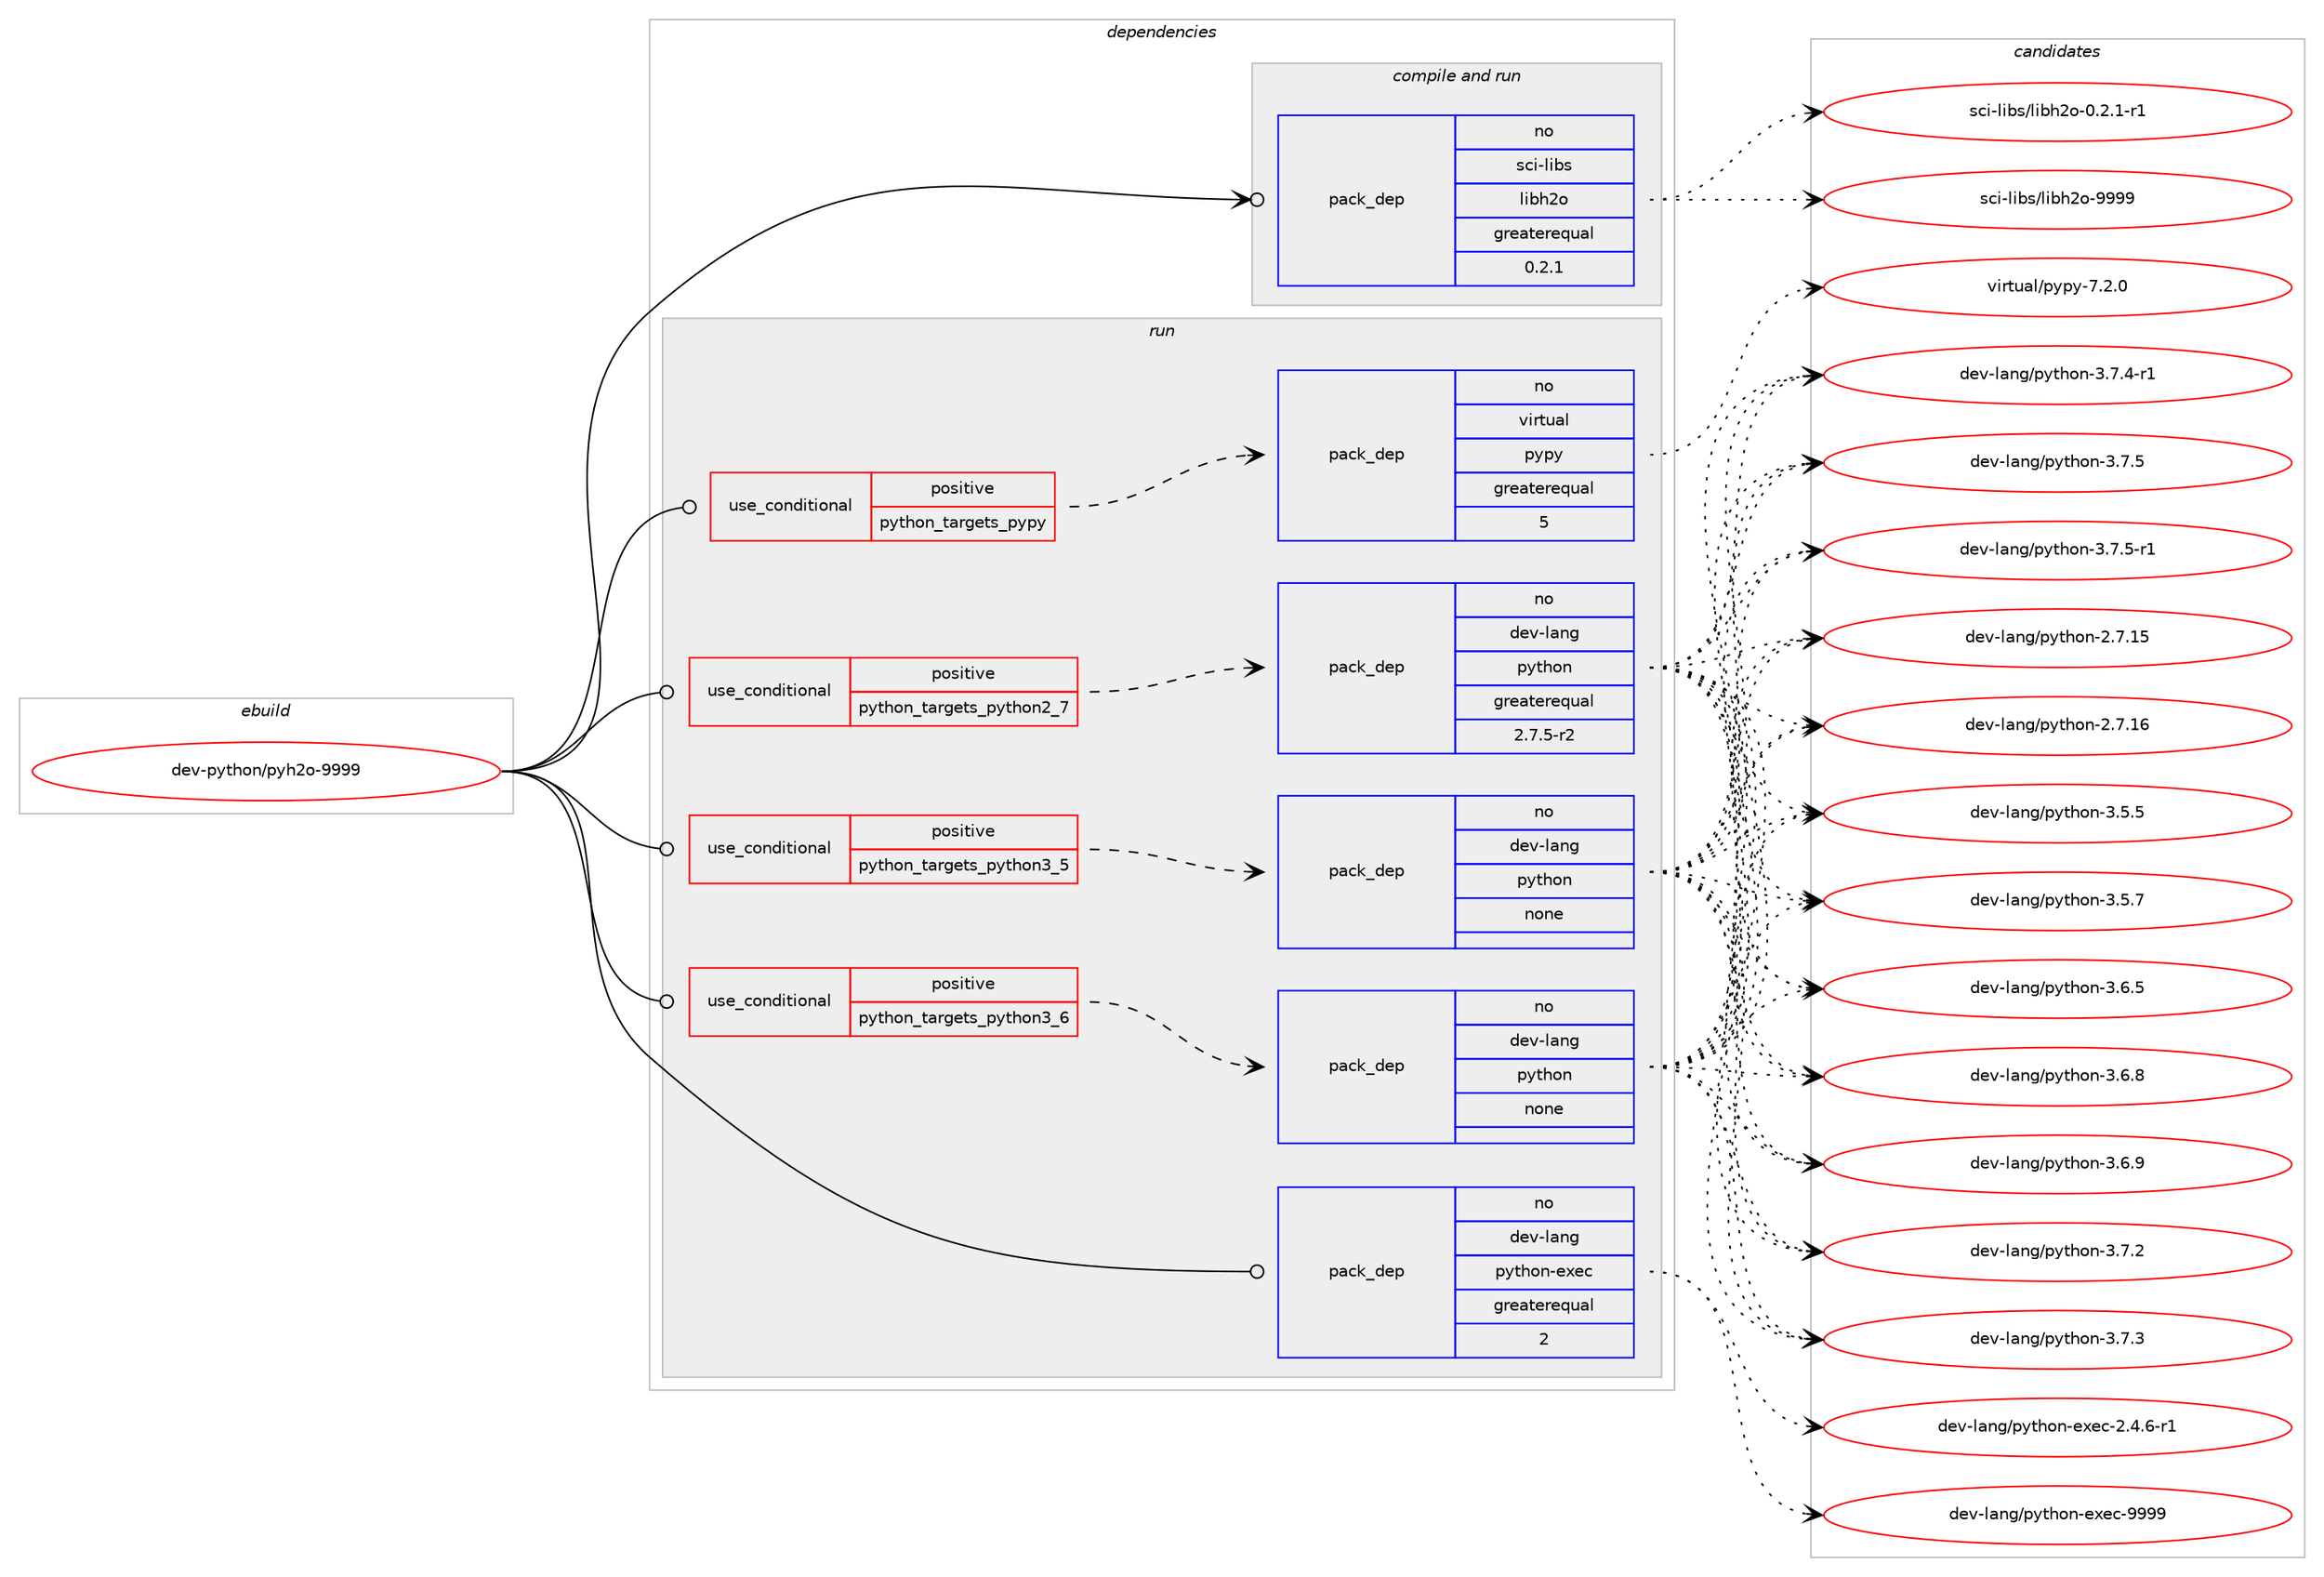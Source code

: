 digraph prolog {

# *************
# Graph options
# *************

newrank=true;
concentrate=true;
compound=true;
graph [rankdir=LR,fontname=Helvetica,fontsize=10,ranksep=1.5];#, ranksep=2.5, nodesep=0.2];
edge  [arrowhead=vee];
node  [fontname=Helvetica,fontsize=10];

# **********
# The ebuild
# **********

subgraph cluster_leftcol {
color=gray;
rank=same;
label=<<i>ebuild</i>>;
id [label="dev-python/pyh2o-9999", color=red, width=4, href="../dev-python/pyh2o-9999.svg"];
}

# ****************
# The dependencies
# ****************

subgraph cluster_midcol {
color=gray;
label=<<i>dependencies</i>>;
subgraph cluster_compile {
fillcolor="#eeeeee";
style=filled;
label=<<i>compile</i>>;
}
subgraph cluster_compileandrun {
fillcolor="#eeeeee";
style=filled;
label=<<i>compile and run</i>>;
subgraph pack468506 {
dependency626403 [label=<<TABLE BORDER="0" CELLBORDER="1" CELLSPACING="0" CELLPADDING="4" WIDTH="220"><TR><TD ROWSPAN="6" CELLPADDING="30">pack_dep</TD></TR><TR><TD WIDTH="110">no</TD></TR><TR><TD>sci-libs</TD></TR><TR><TD>libh2o</TD></TR><TR><TD>greaterequal</TD></TR><TR><TD>0.2.1</TD></TR></TABLE>>, shape=none, color=blue];
}
id:e -> dependency626403:w [weight=20,style="solid",arrowhead="odotvee"];
}
subgraph cluster_run {
fillcolor="#eeeeee";
style=filled;
label=<<i>run</i>>;
subgraph cond146051 {
dependency626404 [label=<<TABLE BORDER="0" CELLBORDER="1" CELLSPACING="0" CELLPADDING="4"><TR><TD ROWSPAN="3" CELLPADDING="10">use_conditional</TD></TR><TR><TD>positive</TD></TR><TR><TD>python_targets_pypy</TD></TR></TABLE>>, shape=none, color=red];
subgraph pack468507 {
dependency626405 [label=<<TABLE BORDER="0" CELLBORDER="1" CELLSPACING="0" CELLPADDING="4" WIDTH="220"><TR><TD ROWSPAN="6" CELLPADDING="30">pack_dep</TD></TR><TR><TD WIDTH="110">no</TD></TR><TR><TD>virtual</TD></TR><TR><TD>pypy</TD></TR><TR><TD>greaterequal</TD></TR><TR><TD>5</TD></TR></TABLE>>, shape=none, color=blue];
}
dependency626404:e -> dependency626405:w [weight=20,style="dashed",arrowhead="vee"];
}
id:e -> dependency626404:w [weight=20,style="solid",arrowhead="odot"];
subgraph cond146052 {
dependency626406 [label=<<TABLE BORDER="0" CELLBORDER="1" CELLSPACING="0" CELLPADDING="4"><TR><TD ROWSPAN="3" CELLPADDING="10">use_conditional</TD></TR><TR><TD>positive</TD></TR><TR><TD>python_targets_python2_7</TD></TR></TABLE>>, shape=none, color=red];
subgraph pack468508 {
dependency626407 [label=<<TABLE BORDER="0" CELLBORDER="1" CELLSPACING="0" CELLPADDING="4" WIDTH="220"><TR><TD ROWSPAN="6" CELLPADDING="30">pack_dep</TD></TR><TR><TD WIDTH="110">no</TD></TR><TR><TD>dev-lang</TD></TR><TR><TD>python</TD></TR><TR><TD>greaterequal</TD></TR><TR><TD>2.7.5-r2</TD></TR></TABLE>>, shape=none, color=blue];
}
dependency626406:e -> dependency626407:w [weight=20,style="dashed",arrowhead="vee"];
}
id:e -> dependency626406:w [weight=20,style="solid",arrowhead="odot"];
subgraph cond146053 {
dependency626408 [label=<<TABLE BORDER="0" CELLBORDER="1" CELLSPACING="0" CELLPADDING="4"><TR><TD ROWSPAN="3" CELLPADDING="10">use_conditional</TD></TR><TR><TD>positive</TD></TR><TR><TD>python_targets_python3_5</TD></TR></TABLE>>, shape=none, color=red];
subgraph pack468509 {
dependency626409 [label=<<TABLE BORDER="0" CELLBORDER="1" CELLSPACING="0" CELLPADDING="4" WIDTH="220"><TR><TD ROWSPAN="6" CELLPADDING="30">pack_dep</TD></TR><TR><TD WIDTH="110">no</TD></TR><TR><TD>dev-lang</TD></TR><TR><TD>python</TD></TR><TR><TD>none</TD></TR><TR><TD></TD></TR></TABLE>>, shape=none, color=blue];
}
dependency626408:e -> dependency626409:w [weight=20,style="dashed",arrowhead="vee"];
}
id:e -> dependency626408:w [weight=20,style="solid",arrowhead="odot"];
subgraph cond146054 {
dependency626410 [label=<<TABLE BORDER="0" CELLBORDER="1" CELLSPACING="0" CELLPADDING="4"><TR><TD ROWSPAN="3" CELLPADDING="10">use_conditional</TD></TR><TR><TD>positive</TD></TR><TR><TD>python_targets_python3_6</TD></TR></TABLE>>, shape=none, color=red];
subgraph pack468510 {
dependency626411 [label=<<TABLE BORDER="0" CELLBORDER="1" CELLSPACING="0" CELLPADDING="4" WIDTH="220"><TR><TD ROWSPAN="6" CELLPADDING="30">pack_dep</TD></TR><TR><TD WIDTH="110">no</TD></TR><TR><TD>dev-lang</TD></TR><TR><TD>python</TD></TR><TR><TD>none</TD></TR><TR><TD></TD></TR></TABLE>>, shape=none, color=blue];
}
dependency626410:e -> dependency626411:w [weight=20,style="dashed",arrowhead="vee"];
}
id:e -> dependency626410:w [weight=20,style="solid",arrowhead="odot"];
subgraph pack468511 {
dependency626412 [label=<<TABLE BORDER="0" CELLBORDER="1" CELLSPACING="0" CELLPADDING="4" WIDTH="220"><TR><TD ROWSPAN="6" CELLPADDING="30">pack_dep</TD></TR><TR><TD WIDTH="110">no</TD></TR><TR><TD>dev-lang</TD></TR><TR><TD>python-exec</TD></TR><TR><TD>greaterequal</TD></TR><TR><TD>2</TD></TR></TABLE>>, shape=none, color=blue];
}
id:e -> dependency626412:w [weight=20,style="solid",arrowhead="odot"];
}
}

# **************
# The candidates
# **************

subgraph cluster_choices {
rank=same;
color=gray;
label=<<i>candidates</i>>;

subgraph choice468506 {
color=black;
nodesep=1;
choice1159910545108105981154710810598104501114548465046494511449 [label="sci-libs/libh2o-0.2.1-r1", color=red, width=4,href="../sci-libs/libh2o-0.2.1-r1.svg"];
choice1159910545108105981154710810598104501114557575757 [label="sci-libs/libh2o-9999", color=red, width=4,href="../sci-libs/libh2o-9999.svg"];
dependency626403:e -> choice1159910545108105981154710810598104501114548465046494511449:w [style=dotted,weight="100"];
dependency626403:e -> choice1159910545108105981154710810598104501114557575757:w [style=dotted,weight="100"];
}
subgraph choice468507 {
color=black;
nodesep=1;
choice1181051141161179710847112121112121455546504648 [label="virtual/pypy-7.2.0", color=red, width=4,href="../virtual/pypy-7.2.0.svg"];
dependency626405:e -> choice1181051141161179710847112121112121455546504648:w [style=dotted,weight="100"];
}
subgraph choice468508 {
color=black;
nodesep=1;
choice10010111845108971101034711212111610411111045504655464953 [label="dev-lang/python-2.7.15", color=red, width=4,href="../dev-lang/python-2.7.15.svg"];
choice10010111845108971101034711212111610411111045504655464954 [label="dev-lang/python-2.7.16", color=red, width=4,href="../dev-lang/python-2.7.16.svg"];
choice100101118451089711010347112121116104111110455146534653 [label="dev-lang/python-3.5.5", color=red, width=4,href="../dev-lang/python-3.5.5.svg"];
choice100101118451089711010347112121116104111110455146534655 [label="dev-lang/python-3.5.7", color=red, width=4,href="../dev-lang/python-3.5.7.svg"];
choice100101118451089711010347112121116104111110455146544653 [label="dev-lang/python-3.6.5", color=red, width=4,href="../dev-lang/python-3.6.5.svg"];
choice100101118451089711010347112121116104111110455146544656 [label="dev-lang/python-3.6.8", color=red, width=4,href="../dev-lang/python-3.6.8.svg"];
choice100101118451089711010347112121116104111110455146544657 [label="dev-lang/python-3.6.9", color=red, width=4,href="../dev-lang/python-3.6.9.svg"];
choice100101118451089711010347112121116104111110455146554650 [label="dev-lang/python-3.7.2", color=red, width=4,href="../dev-lang/python-3.7.2.svg"];
choice100101118451089711010347112121116104111110455146554651 [label="dev-lang/python-3.7.3", color=red, width=4,href="../dev-lang/python-3.7.3.svg"];
choice1001011184510897110103471121211161041111104551465546524511449 [label="dev-lang/python-3.7.4-r1", color=red, width=4,href="../dev-lang/python-3.7.4-r1.svg"];
choice100101118451089711010347112121116104111110455146554653 [label="dev-lang/python-3.7.5", color=red, width=4,href="../dev-lang/python-3.7.5.svg"];
choice1001011184510897110103471121211161041111104551465546534511449 [label="dev-lang/python-3.7.5-r1", color=red, width=4,href="../dev-lang/python-3.7.5-r1.svg"];
dependency626407:e -> choice10010111845108971101034711212111610411111045504655464953:w [style=dotted,weight="100"];
dependency626407:e -> choice10010111845108971101034711212111610411111045504655464954:w [style=dotted,weight="100"];
dependency626407:e -> choice100101118451089711010347112121116104111110455146534653:w [style=dotted,weight="100"];
dependency626407:e -> choice100101118451089711010347112121116104111110455146534655:w [style=dotted,weight="100"];
dependency626407:e -> choice100101118451089711010347112121116104111110455146544653:w [style=dotted,weight="100"];
dependency626407:e -> choice100101118451089711010347112121116104111110455146544656:w [style=dotted,weight="100"];
dependency626407:e -> choice100101118451089711010347112121116104111110455146544657:w [style=dotted,weight="100"];
dependency626407:e -> choice100101118451089711010347112121116104111110455146554650:w [style=dotted,weight="100"];
dependency626407:e -> choice100101118451089711010347112121116104111110455146554651:w [style=dotted,weight="100"];
dependency626407:e -> choice1001011184510897110103471121211161041111104551465546524511449:w [style=dotted,weight="100"];
dependency626407:e -> choice100101118451089711010347112121116104111110455146554653:w [style=dotted,weight="100"];
dependency626407:e -> choice1001011184510897110103471121211161041111104551465546534511449:w [style=dotted,weight="100"];
}
subgraph choice468509 {
color=black;
nodesep=1;
choice10010111845108971101034711212111610411111045504655464953 [label="dev-lang/python-2.7.15", color=red, width=4,href="../dev-lang/python-2.7.15.svg"];
choice10010111845108971101034711212111610411111045504655464954 [label="dev-lang/python-2.7.16", color=red, width=4,href="../dev-lang/python-2.7.16.svg"];
choice100101118451089711010347112121116104111110455146534653 [label="dev-lang/python-3.5.5", color=red, width=4,href="../dev-lang/python-3.5.5.svg"];
choice100101118451089711010347112121116104111110455146534655 [label="dev-lang/python-3.5.7", color=red, width=4,href="../dev-lang/python-3.5.7.svg"];
choice100101118451089711010347112121116104111110455146544653 [label="dev-lang/python-3.6.5", color=red, width=4,href="../dev-lang/python-3.6.5.svg"];
choice100101118451089711010347112121116104111110455146544656 [label="dev-lang/python-3.6.8", color=red, width=4,href="../dev-lang/python-3.6.8.svg"];
choice100101118451089711010347112121116104111110455146544657 [label="dev-lang/python-3.6.9", color=red, width=4,href="../dev-lang/python-3.6.9.svg"];
choice100101118451089711010347112121116104111110455146554650 [label="dev-lang/python-3.7.2", color=red, width=4,href="../dev-lang/python-3.7.2.svg"];
choice100101118451089711010347112121116104111110455146554651 [label="dev-lang/python-3.7.3", color=red, width=4,href="../dev-lang/python-3.7.3.svg"];
choice1001011184510897110103471121211161041111104551465546524511449 [label="dev-lang/python-3.7.4-r1", color=red, width=4,href="../dev-lang/python-3.7.4-r1.svg"];
choice100101118451089711010347112121116104111110455146554653 [label="dev-lang/python-3.7.5", color=red, width=4,href="../dev-lang/python-3.7.5.svg"];
choice1001011184510897110103471121211161041111104551465546534511449 [label="dev-lang/python-3.7.5-r1", color=red, width=4,href="../dev-lang/python-3.7.5-r1.svg"];
dependency626409:e -> choice10010111845108971101034711212111610411111045504655464953:w [style=dotted,weight="100"];
dependency626409:e -> choice10010111845108971101034711212111610411111045504655464954:w [style=dotted,weight="100"];
dependency626409:e -> choice100101118451089711010347112121116104111110455146534653:w [style=dotted,weight="100"];
dependency626409:e -> choice100101118451089711010347112121116104111110455146534655:w [style=dotted,weight="100"];
dependency626409:e -> choice100101118451089711010347112121116104111110455146544653:w [style=dotted,weight="100"];
dependency626409:e -> choice100101118451089711010347112121116104111110455146544656:w [style=dotted,weight="100"];
dependency626409:e -> choice100101118451089711010347112121116104111110455146544657:w [style=dotted,weight="100"];
dependency626409:e -> choice100101118451089711010347112121116104111110455146554650:w [style=dotted,weight="100"];
dependency626409:e -> choice100101118451089711010347112121116104111110455146554651:w [style=dotted,weight="100"];
dependency626409:e -> choice1001011184510897110103471121211161041111104551465546524511449:w [style=dotted,weight="100"];
dependency626409:e -> choice100101118451089711010347112121116104111110455146554653:w [style=dotted,weight="100"];
dependency626409:e -> choice1001011184510897110103471121211161041111104551465546534511449:w [style=dotted,weight="100"];
}
subgraph choice468510 {
color=black;
nodesep=1;
choice10010111845108971101034711212111610411111045504655464953 [label="dev-lang/python-2.7.15", color=red, width=4,href="../dev-lang/python-2.7.15.svg"];
choice10010111845108971101034711212111610411111045504655464954 [label="dev-lang/python-2.7.16", color=red, width=4,href="../dev-lang/python-2.7.16.svg"];
choice100101118451089711010347112121116104111110455146534653 [label="dev-lang/python-3.5.5", color=red, width=4,href="../dev-lang/python-3.5.5.svg"];
choice100101118451089711010347112121116104111110455146534655 [label="dev-lang/python-3.5.7", color=red, width=4,href="../dev-lang/python-3.5.7.svg"];
choice100101118451089711010347112121116104111110455146544653 [label="dev-lang/python-3.6.5", color=red, width=4,href="../dev-lang/python-3.6.5.svg"];
choice100101118451089711010347112121116104111110455146544656 [label="dev-lang/python-3.6.8", color=red, width=4,href="../dev-lang/python-3.6.8.svg"];
choice100101118451089711010347112121116104111110455146544657 [label="dev-lang/python-3.6.9", color=red, width=4,href="../dev-lang/python-3.6.9.svg"];
choice100101118451089711010347112121116104111110455146554650 [label="dev-lang/python-3.7.2", color=red, width=4,href="../dev-lang/python-3.7.2.svg"];
choice100101118451089711010347112121116104111110455146554651 [label="dev-lang/python-3.7.3", color=red, width=4,href="../dev-lang/python-3.7.3.svg"];
choice1001011184510897110103471121211161041111104551465546524511449 [label="dev-lang/python-3.7.4-r1", color=red, width=4,href="../dev-lang/python-3.7.4-r1.svg"];
choice100101118451089711010347112121116104111110455146554653 [label="dev-lang/python-3.7.5", color=red, width=4,href="../dev-lang/python-3.7.5.svg"];
choice1001011184510897110103471121211161041111104551465546534511449 [label="dev-lang/python-3.7.5-r1", color=red, width=4,href="../dev-lang/python-3.7.5-r1.svg"];
dependency626411:e -> choice10010111845108971101034711212111610411111045504655464953:w [style=dotted,weight="100"];
dependency626411:e -> choice10010111845108971101034711212111610411111045504655464954:w [style=dotted,weight="100"];
dependency626411:e -> choice100101118451089711010347112121116104111110455146534653:w [style=dotted,weight="100"];
dependency626411:e -> choice100101118451089711010347112121116104111110455146534655:w [style=dotted,weight="100"];
dependency626411:e -> choice100101118451089711010347112121116104111110455146544653:w [style=dotted,weight="100"];
dependency626411:e -> choice100101118451089711010347112121116104111110455146544656:w [style=dotted,weight="100"];
dependency626411:e -> choice100101118451089711010347112121116104111110455146544657:w [style=dotted,weight="100"];
dependency626411:e -> choice100101118451089711010347112121116104111110455146554650:w [style=dotted,weight="100"];
dependency626411:e -> choice100101118451089711010347112121116104111110455146554651:w [style=dotted,weight="100"];
dependency626411:e -> choice1001011184510897110103471121211161041111104551465546524511449:w [style=dotted,weight="100"];
dependency626411:e -> choice100101118451089711010347112121116104111110455146554653:w [style=dotted,weight="100"];
dependency626411:e -> choice1001011184510897110103471121211161041111104551465546534511449:w [style=dotted,weight="100"];
}
subgraph choice468511 {
color=black;
nodesep=1;
choice10010111845108971101034711212111610411111045101120101994550465246544511449 [label="dev-lang/python-exec-2.4.6-r1", color=red, width=4,href="../dev-lang/python-exec-2.4.6-r1.svg"];
choice10010111845108971101034711212111610411111045101120101994557575757 [label="dev-lang/python-exec-9999", color=red, width=4,href="../dev-lang/python-exec-9999.svg"];
dependency626412:e -> choice10010111845108971101034711212111610411111045101120101994550465246544511449:w [style=dotted,weight="100"];
dependency626412:e -> choice10010111845108971101034711212111610411111045101120101994557575757:w [style=dotted,weight="100"];
}
}

}
